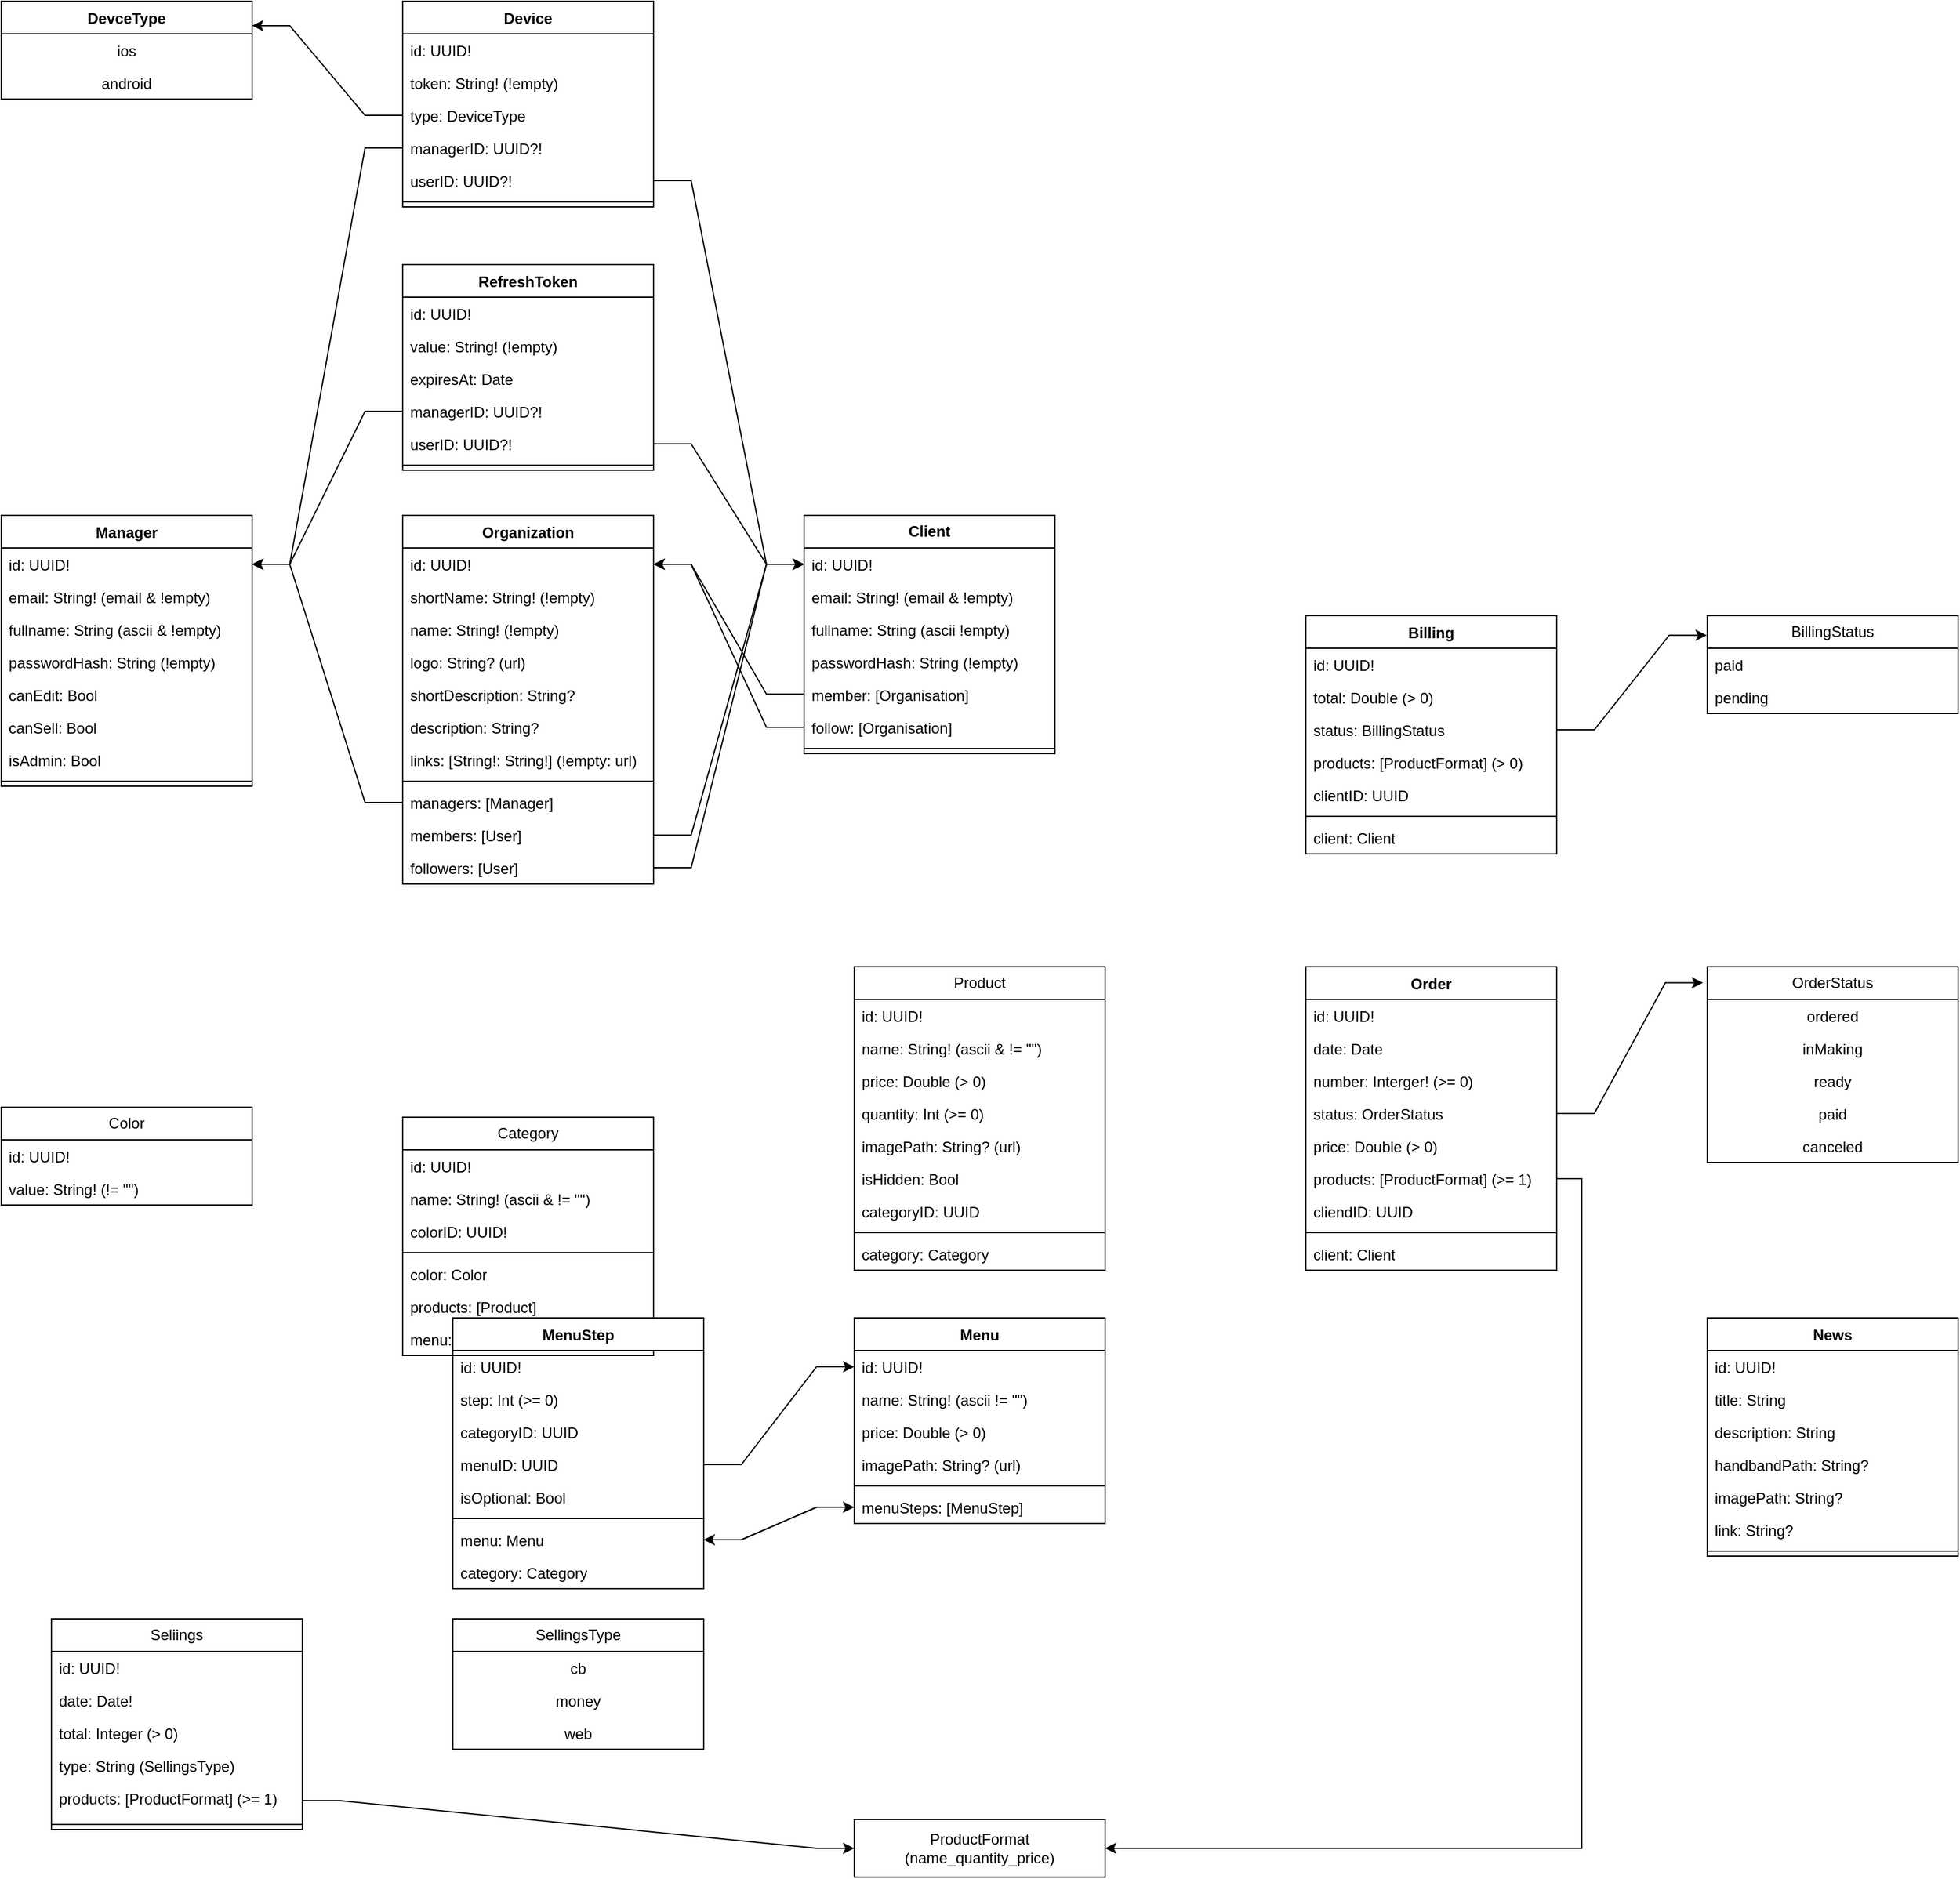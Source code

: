 <mxfile version="24.4.14" type="github">
  <diagram name="Page-1" id="c2jvkfj87v3BeWDT-e6X">
    <mxGraphModel dx="954" dy="1896" grid="1" gridSize="10" guides="1" tooltips="1" connect="1" arrows="1" fold="1" page="1" pageScale="1" pageWidth="827" pageHeight="1169" math="0" shadow="0">
      <root>
        <mxCell id="0" />
        <mxCell id="1" parent="0" />
        <mxCell id="NJMFw-u_C302tOv5NdWR-11" value="Category" style="swimlane;fontStyle=0;childLayout=stackLayout;horizontal=1;startSize=26;fillColor=none;horizontalStack=0;resizeParent=1;resizeParentMax=0;resizeLast=0;collapsible=1;marginBottom=0;whiteSpace=wrap;html=1;" parent="1" vertex="1">
          <mxGeometry x="320" y="480" width="200" height="190" as="geometry" />
        </mxCell>
        <mxCell id="NJMFw-u_C302tOv5NdWR-12" value="id: UUID!" style="text;strokeColor=none;fillColor=none;align=left;verticalAlign=top;spacingLeft=4;spacingRight=4;overflow=hidden;rotatable=0;points=[[0,0.5],[1,0.5]];portConstraint=eastwest;whiteSpace=wrap;html=1;" parent="NJMFw-u_C302tOv5NdWR-11" vertex="1">
          <mxGeometry y="26" width="200" height="26" as="geometry" />
        </mxCell>
        <mxCell id="NJMFw-u_C302tOv5NdWR-13" value="name: String! (ascii &amp;amp; != &quot;&quot;)" style="text;strokeColor=none;fillColor=none;align=left;verticalAlign=top;spacingLeft=4;spacingRight=4;overflow=hidden;rotatable=0;points=[[0,0.5],[1,0.5]];portConstraint=eastwest;whiteSpace=wrap;html=1;" parent="NJMFw-u_C302tOv5NdWR-11" vertex="1">
          <mxGeometry y="52" width="200" height="26" as="geometry" />
        </mxCell>
        <mxCell id="NJMFw-u_C302tOv5NdWR-14" value="colorID: UUID!" style="text;strokeColor=none;fillColor=none;align=left;verticalAlign=top;spacingLeft=4;spacingRight=4;overflow=hidden;rotatable=0;points=[[0,0.5],[1,0.5]];portConstraint=eastwest;whiteSpace=wrap;html=1;" parent="NJMFw-u_C302tOv5NdWR-11" vertex="1">
          <mxGeometry y="78" width="200" height="26" as="geometry" />
        </mxCell>
        <mxCell id="NJMFw-u_C302tOv5NdWR-68" value="" style="line;strokeWidth=1;fillColor=none;align=left;verticalAlign=middle;spacingTop=-1;spacingLeft=3;spacingRight=3;rotatable=0;labelPosition=right;points=[];portConstraint=eastwest;strokeColor=inherit;" parent="NJMFw-u_C302tOv5NdWR-11" vertex="1">
          <mxGeometry y="104" width="200" height="8" as="geometry" />
        </mxCell>
        <mxCell id="NJMFw-u_C302tOv5NdWR-69" value="color: Color" style="text;strokeColor=none;fillColor=none;align=left;verticalAlign=top;spacingLeft=4;spacingRight=4;overflow=hidden;rotatable=0;points=[[0,0.5],[1,0.5]];portConstraint=eastwest;whiteSpace=wrap;html=1;" parent="NJMFw-u_C302tOv5NdWR-11" vertex="1">
          <mxGeometry y="112" width="200" height="26" as="geometry" />
        </mxCell>
        <mxCell id="NJMFw-u_C302tOv5NdWR-72" value="products: [Product]" style="text;strokeColor=none;fillColor=none;align=left;verticalAlign=top;spacingLeft=4;spacingRight=4;overflow=hidden;rotatable=0;points=[[0,0.5],[1,0.5]];portConstraint=eastwest;whiteSpace=wrap;html=1;" parent="NJMFw-u_C302tOv5NdWR-11" vertex="1">
          <mxGeometry y="138" width="200" height="26" as="geometry" />
        </mxCell>
        <mxCell id="NJMFw-u_C302tOv5NdWR-102" value="menu: [Menu]" style="text;strokeColor=none;fillColor=none;align=left;verticalAlign=top;spacingLeft=4;spacingRight=4;overflow=hidden;rotatable=0;points=[[0,0.5],[1,0.5]];portConstraint=eastwest;whiteSpace=wrap;html=1;" parent="NJMFw-u_C302tOv5NdWR-11" vertex="1">
          <mxGeometry y="164" width="200" height="26" as="geometry" />
        </mxCell>
        <mxCell id="Oe5VFleVL7lgHwrtvGjz-9" style="edgeStyle=entityRelationEdgeStyle;rounded=0;orthogonalLoop=1;jettySize=auto;html=1;exitX=0;exitY=0.75;exitDx=0;exitDy=0;entryX=1;entryY=0.5;entryDx=0;entryDy=0;" parent="1" source="NJMFw-u_C302tOv5NdWR-19" target="Ka90RNqqkyqerw9W2KLA-3" edge="1">
          <mxGeometry relative="1" as="geometry" />
        </mxCell>
        <mxCell id="NJMFw-u_C302tOv5NdWR-19" value="Client" style="swimlane;fontStyle=1;childLayout=stackLayout;horizontal=1;startSize=26;fillColor=none;horizontalStack=0;resizeParent=1;resizeParentMax=0;resizeLast=0;collapsible=1;marginBottom=0;whiteSpace=wrap;html=1;" parent="1" vertex="1">
          <mxGeometry x="640" width="200" height="190" as="geometry" />
        </mxCell>
        <mxCell id="NJMFw-u_C302tOv5NdWR-20" value="id: UUID!" style="text;strokeColor=none;fillColor=none;align=left;verticalAlign=top;spacingLeft=4;spacingRight=4;overflow=hidden;rotatable=0;points=[[0,0.5],[1,0.5]];portConstraint=eastwest;whiteSpace=wrap;html=1;" parent="NJMFw-u_C302tOv5NdWR-19" vertex="1">
          <mxGeometry y="26" width="200" height="26" as="geometry" />
        </mxCell>
        <mxCell id="NJMFw-u_C302tOv5NdWR-22" value="email: String! (email &amp;amp; !empty)" style="text;strokeColor=none;fillColor=none;align=left;verticalAlign=top;spacingLeft=4;spacingRight=4;overflow=hidden;rotatable=0;points=[[0,0.5],[1,0.5]];portConstraint=eastwest;whiteSpace=wrap;html=1;" parent="NJMFw-u_C302tOv5NdWR-19" vertex="1">
          <mxGeometry y="52" width="200" height="26" as="geometry" />
        </mxCell>
        <mxCell id="NJMFw-u_C302tOv5NdWR-21" value="fullname: String (ascii !empty)" style="text;strokeColor=none;fillColor=none;align=left;verticalAlign=top;spacingLeft=4;spacingRight=4;overflow=hidden;rotatable=0;points=[[0,0.5],[1,0.5]];portConstraint=eastwest;whiteSpace=wrap;html=1;" parent="NJMFw-u_C302tOv5NdWR-19" vertex="1">
          <mxGeometry y="78" width="200" height="26" as="geometry" />
        </mxCell>
        <mxCell id="NJMFw-u_C302tOv5NdWR-23" value="passwordHash: String (!empty)" style="text;strokeColor=none;fillColor=none;align=left;verticalAlign=top;spacingLeft=4;spacingRight=4;overflow=hidden;rotatable=0;points=[[0,0.5],[1,0.5]];portConstraint=eastwest;whiteSpace=wrap;html=1;" parent="NJMFw-u_C302tOv5NdWR-19" vertex="1">
          <mxGeometry y="104" width="200" height="26" as="geometry" />
        </mxCell>
        <mxCell id="Oe5VFleVL7lgHwrtvGjz-3" value="member: [Organisation]" style="text;strokeColor=none;fillColor=none;align=left;verticalAlign=top;spacingLeft=4;spacingRight=4;overflow=hidden;rotatable=0;points=[[0,0.5],[1,0.5]];portConstraint=eastwest;whiteSpace=wrap;html=1;" parent="NJMFw-u_C302tOv5NdWR-19" vertex="1">
          <mxGeometry y="130" width="200" height="26" as="geometry" />
        </mxCell>
        <mxCell id="NJMFw-u_C302tOv5NdWR-24" value="follow: [Organisation]" style="text;strokeColor=none;fillColor=none;align=left;verticalAlign=top;spacingLeft=4;spacingRight=4;overflow=hidden;rotatable=0;points=[[0,0.5],[1,0.5]];portConstraint=eastwest;whiteSpace=wrap;html=1;" parent="NJMFw-u_C302tOv5NdWR-19" vertex="1">
          <mxGeometry y="156" width="200" height="26" as="geometry" />
        </mxCell>
        <mxCell id="NJMFw-u_C302tOv5NdWR-158" value="" style="line;strokeWidth=1;fillColor=none;align=left;verticalAlign=middle;spacingTop=-1;spacingLeft=3;spacingRight=3;rotatable=0;labelPosition=right;points=[];portConstraint=eastwest;strokeColor=inherit;" parent="NJMFw-u_C302tOv5NdWR-19" vertex="1">
          <mxGeometry y="182" width="200" height="8" as="geometry" />
        </mxCell>
        <mxCell id="NJMFw-u_C302tOv5NdWR-26" value="Color" style="swimlane;fontStyle=0;childLayout=stackLayout;horizontal=1;startSize=26;fillColor=none;horizontalStack=0;resizeParent=1;resizeParentMax=0;resizeLast=0;collapsible=1;marginBottom=0;whiteSpace=wrap;html=1;" parent="1" vertex="1">
          <mxGeometry y="472" width="200" height="78" as="geometry" />
        </mxCell>
        <mxCell id="NJMFw-u_C302tOv5NdWR-27" value="id: UUID!" style="text;strokeColor=none;fillColor=none;align=left;verticalAlign=top;spacingLeft=4;spacingRight=4;overflow=hidden;rotatable=0;points=[[0,0.5],[1,0.5]];portConstraint=eastwest;whiteSpace=wrap;html=1;" parent="NJMFw-u_C302tOv5NdWR-26" vertex="1">
          <mxGeometry y="26" width="200" height="26" as="geometry" />
        </mxCell>
        <mxCell id="NJMFw-u_C302tOv5NdWR-28" value="value: String! (!= &quot;&quot;)" style="text;strokeColor=none;fillColor=none;align=left;verticalAlign=top;spacingLeft=4;spacingRight=4;overflow=hidden;rotatable=0;points=[[0,0.5],[1,0.5]];portConstraint=eastwest;whiteSpace=wrap;html=1;" parent="NJMFw-u_C302tOv5NdWR-26" vertex="1">
          <mxGeometry y="52" width="200" height="26" as="geometry" />
        </mxCell>
        <mxCell id="NJMFw-u_C302tOv5NdWR-40" value="Product" style="swimlane;fontStyle=0;childLayout=stackLayout;horizontal=1;startSize=26;fillColor=none;horizontalStack=0;resizeParent=1;resizeParentMax=0;resizeLast=0;collapsible=1;marginBottom=0;whiteSpace=wrap;html=1;" parent="1" vertex="1">
          <mxGeometry x="680" y="360" width="200" height="242" as="geometry" />
        </mxCell>
        <mxCell id="NJMFw-u_C302tOv5NdWR-41" value="id: UUID!" style="text;strokeColor=none;fillColor=none;align=left;verticalAlign=top;spacingLeft=4;spacingRight=4;overflow=hidden;rotatable=0;points=[[0,0.5],[1,0.5]];portConstraint=eastwest;whiteSpace=wrap;html=1;" parent="NJMFw-u_C302tOv5NdWR-40" vertex="1">
          <mxGeometry y="26" width="200" height="26" as="geometry" />
        </mxCell>
        <mxCell id="NJMFw-u_C302tOv5NdWR-42" value="name: String! (ascii &amp;amp; != &quot;&quot;)" style="text;strokeColor=none;fillColor=none;align=left;verticalAlign=top;spacingLeft=4;spacingRight=4;overflow=hidden;rotatable=0;points=[[0,0.5],[1,0.5]];portConstraint=eastwest;whiteSpace=wrap;html=1;" parent="NJMFw-u_C302tOv5NdWR-40" vertex="1">
          <mxGeometry y="52" width="200" height="26" as="geometry" />
        </mxCell>
        <mxCell id="NJMFw-u_C302tOv5NdWR-43" value="price: Double (&amp;gt; 0)" style="text;strokeColor=none;fillColor=none;align=left;verticalAlign=top;spacingLeft=4;spacingRight=4;overflow=hidden;rotatable=0;points=[[0,0.5],[1,0.5]];portConstraint=eastwest;whiteSpace=wrap;html=1;" parent="NJMFw-u_C302tOv5NdWR-40" vertex="1">
          <mxGeometry y="78" width="200" height="26" as="geometry" />
        </mxCell>
        <mxCell id="NJMFw-u_C302tOv5NdWR-44" value="quantity: Int (&amp;gt;= 0)" style="text;strokeColor=none;fillColor=none;align=left;verticalAlign=top;spacingLeft=4;spacingRight=4;overflow=hidden;rotatable=0;points=[[0,0.5],[1,0.5]];portConstraint=eastwest;whiteSpace=wrap;html=1;" parent="NJMFw-u_C302tOv5NdWR-40" vertex="1">
          <mxGeometry y="104" width="200" height="26" as="geometry" />
        </mxCell>
        <mxCell id="NJMFw-u_C302tOv5NdWR-45" value="imagePath: String? (url)" style="text;strokeColor=none;fillColor=none;align=left;verticalAlign=top;spacingLeft=4;spacingRight=4;overflow=hidden;rotatable=0;points=[[0,0.5],[1,0.5]];portConstraint=eastwest;whiteSpace=wrap;html=1;" parent="NJMFw-u_C302tOv5NdWR-40" vertex="1">
          <mxGeometry y="130" width="200" height="26" as="geometry" />
        </mxCell>
        <mxCell id="NJMFw-u_C302tOv5NdWR-46" value="isHidden: Bool" style="text;strokeColor=none;fillColor=none;align=left;verticalAlign=top;spacingLeft=4;spacingRight=4;overflow=hidden;rotatable=0;points=[[0,0.5],[1,0.5]];portConstraint=eastwest;whiteSpace=wrap;html=1;" parent="NJMFw-u_C302tOv5NdWR-40" vertex="1">
          <mxGeometry y="156" width="200" height="26" as="geometry" />
        </mxCell>
        <mxCell id="NJMFw-u_C302tOv5NdWR-47" value="categoryID: UUID" style="text;strokeColor=none;fillColor=none;align=left;verticalAlign=top;spacingLeft=4;spacingRight=4;overflow=hidden;rotatable=0;points=[[0,0.5],[1,0.5]];portConstraint=eastwest;whiteSpace=wrap;html=1;" parent="NJMFw-u_C302tOv5NdWR-40" vertex="1">
          <mxGeometry y="182" width="200" height="26" as="geometry" />
        </mxCell>
        <mxCell id="NJMFw-u_C302tOv5NdWR-74" value="" style="line;strokeWidth=1;fillColor=none;align=left;verticalAlign=middle;spacingTop=-1;spacingLeft=3;spacingRight=3;rotatable=0;labelPosition=right;points=[];portConstraint=eastwest;strokeColor=inherit;" parent="NJMFw-u_C302tOv5NdWR-40" vertex="1">
          <mxGeometry y="208" width="200" height="8" as="geometry" />
        </mxCell>
        <mxCell id="NJMFw-u_C302tOv5NdWR-75" value="category: Category" style="text;strokeColor=none;fillColor=none;align=left;verticalAlign=top;spacingLeft=4;spacingRight=4;overflow=hidden;rotatable=0;points=[[0,0.5],[1,0.5]];portConstraint=eastwest;whiteSpace=wrap;html=1;" parent="NJMFw-u_C302tOv5NdWR-40" vertex="1">
          <mxGeometry y="216" width="200" height="26" as="geometry" />
        </mxCell>
        <mxCell id="NJMFw-u_C302tOv5NdWR-56" value="Manager" style="swimlane;fontStyle=1;align=center;verticalAlign=top;childLayout=stackLayout;horizontal=1;startSize=26;horizontalStack=0;resizeParent=1;resizeParentMax=0;resizeLast=0;collapsible=1;marginBottom=0;whiteSpace=wrap;html=1;" parent="1" vertex="1">
          <mxGeometry width="200" height="216" as="geometry" />
        </mxCell>
        <mxCell id="NJMFw-u_C302tOv5NdWR-34" value="id: UUID!" style="text;strokeColor=none;fillColor=none;align=left;verticalAlign=top;spacingLeft=4;spacingRight=4;overflow=hidden;rotatable=0;points=[[0,0.5],[1,0.5]];portConstraint=eastwest;whiteSpace=wrap;html=1;" parent="NJMFw-u_C302tOv5NdWR-56" vertex="1">
          <mxGeometry y="26" width="200" height="26" as="geometry" />
        </mxCell>
        <mxCell id="NJMFw-u_C302tOv5NdWR-36" value="email: String! (email &amp;amp; !empty)" style="text;strokeColor=none;fillColor=none;align=left;verticalAlign=top;spacingLeft=4;spacingRight=4;overflow=hidden;rotatable=0;points=[[0,0.5],[1,0.5]];portConstraint=eastwest;whiteSpace=wrap;html=1;" parent="NJMFw-u_C302tOv5NdWR-56" vertex="1">
          <mxGeometry y="52" width="200" height="26" as="geometry" />
        </mxCell>
        <mxCell id="NJMFw-u_C302tOv5NdWR-35" value="fullname: String (ascii &amp;amp; !empty)" style="text;strokeColor=none;fillColor=none;align=left;verticalAlign=top;spacingLeft=4;spacingRight=4;overflow=hidden;rotatable=0;points=[[0,0.5],[1,0.5]];portConstraint=eastwest;whiteSpace=wrap;html=1;" parent="NJMFw-u_C302tOv5NdWR-56" vertex="1">
          <mxGeometry y="78" width="200" height="26" as="geometry" />
        </mxCell>
        <mxCell id="NJMFw-u_C302tOv5NdWR-37" value="passwordHash: String (!empty)" style="text;strokeColor=none;fillColor=none;align=left;verticalAlign=top;spacingLeft=4;spacingRight=4;overflow=hidden;rotatable=0;points=[[0,0.5],[1,0.5]];portConstraint=eastwest;whiteSpace=wrap;html=1;" parent="NJMFw-u_C302tOv5NdWR-56" vertex="1">
          <mxGeometry y="104" width="200" height="26" as="geometry" />
        </mxCell>
        <mxCell id="Ka90RNqqkyqerw9W2KLA-1" value="canEdit: Bool" style="text;strokeColor=none;fillColor=none;align=left;verticalAlign=top;spacingLeft=4;spacingRight=4;overflow=hidden;rotatable=0;points=[[0,0.5],[1,0.5]];portConstraint=eastwest;whiteSpace=wrap;html=1;" parent="NJMFw-u_C302tOv5NdWR-56" vertex="1">
          <mxGeometry y="130" width="200" height="26" as="geometry" />
        </mxCell>
        <mxCell id="NJMFw-u_C302tOv5NdWR-38" value="canSell: Bool" style="text;strokeColor=none;fillColor=none;align=left;verticalAlign=top;spacingLeft=4;spacingRight=4;overflow=hidden;rotatable=0;points=[[0,0.5],[1,0.5]];portConstraint=eastwest;whiteSpace=wrap;html=1;" parent="NJMFw-u_C302tOv5NdWR-56" vertex="1">
          <mxGeometry y="156" width="200" height="26" as="geometry" />
        </mxCell>
        <mxCell id="NJMFw-u_C302tOv5NdWR-39" value="isAdmin: Bool" style="text;strokeColor=none;fillColor=none;align=left;verticalAlign=top;spacingLeft=4;spacingRight=4;overflow=hidden;rotatable=0;points=[[0,0.5],[1,0.5]];portConstraint=eastwest;whiteSpace=wrap;html=1;" parent="NJMFw-u_C302tOv5NdWR-56" vertex="1">
          <mxGeometry y="182" width="200" height="26" as="geometry" />
        </mxCell>
        <mxCell id="NJMFw-u_C302tOv5NdWR-58" value="" style="line;strokeWidth=1;fillColor=none;align=left;verticalAlign=middle;spacingTop=-1;spacingLeft=3;spacingRight=3;rotatable=0;labelPosition=right;points=[];portConstraint=eastwest;strokeColor=inherit;" parent="NJMFw-u_C302tOv5NdWR-56" vertex="1">
          <mxGeometry y="208" width="200" height="8" as="geometry" />
        </mxCell>
        <mxCell id="NJMFw-u_C302tOv5NdWR-60" value="RefreshToken" style="swimlane;fontStyle=1;align=center;verticalAlign=top;childLayout=stackLayout;horizontal=1;startSize=26;horizontalStack=0;resizeParent=1;resizeParentMax=0;resizeLast=0;collapsible=1;marginBottom=0;whiteSpace=wrap;html=1;" parent="1" vertex="1">
          <mxGeometry x="320" y="-200" width="200" height="164" as="geometry" />
        </mxCell>
        <mxCell id="NJMFw-u_C302tOv5NdWR-2" value="id: UUID!" style="text;strokeColor=none;fillColor=none;align=left;verticalAlign=top;spacingLeft=4;spacingRight=4;overflow=hidden;rotatable=0;points=[[0,0.5],[1,0.5]];portConstraint=eastwest;whiteSpace=wrap;html=1;" parent="NJMFw-u_C302tOv5NdWR-60" vertex="1">
          <mxGeometry y="26" width="200" height="26" as="geometry" />
        </mxCell>
        <mxCell id="NJMFw-u_C302tOv5NdWR-3" value="value: String! (!empty)" style="text;strokeColor=none;fillColor=none;align=left;verticalAlign=top;spacingLeft=4;spacingRight=4;overflow=hidden;rotatable=0;points=[[0,0.5],[1,0.5]];portConstraint=eastwest;whiteSpace=wrap;html=1;" parent="NJMFw-u_C302tOv5NdWR-60" vertex="1">
          <mxGeometry y="52" width="200" height="26" as="geometry" />
        </mxCell>
        <mxCell id="NJMFw-u_C302tOv5NdWR-5" value="expiresAt: Date" style="text;strokeColor=none;fillColor=none;align=left;verticalAlign=top;spacingLeft=4;spacingRight=4;overflow=hidden;rotatable=0;points=[[0,0.5],[1,0.5]];portConstraint=eastwest;whiteSpace=wrap;html=1;" parent="NJMFw-u_C302tOv5NdWR-60" vertex="1">
          <mxGeometry y="78" width="200" height="26" as="geometry" />
        </mxCell>
        <mxCell id="NJMFw-u_C302tOv5NdWR-6" value="managerID: UUID?!" style="text;strokeColor=none;fillColor=none;align=left;verticalAlign=top;spacingLeft=4;spacingRight=4;overflow=hidden;rotatable=0;points=[[0,0.5],[1,0.5]];portConstraint=eastwest;whiteSpace=wrap;html=1;" parent="NJMFw-u_C302tOv5NdWR-60" vertex="1">
          <mxGeometry y="104" width="200" height="26" as="geometry" />
        </mxCell>
        <mxCell id="Oe5VFleVL7lgHwrtvGjz-55" value="userID: UUID?!" style="text;strokeColor=none;fillColor=none;align=left;verticalAlign=top;spacingLeft=4;spacingRight=4;overflow=hidden;rotatable=0;points=[[0,0.5],[1,0.5]];portConstraint=eastwest;whiteSpace=wrap;html=1;" parent="NJMFw-u_C302tOv5NdWR-60" vertex="1">
          <mxGeometry y="130" width="200" height="26" as="geometry" />
        </mxCell>
        <mxCell id="NJMFw-u_C302tOv5NdWR-62" value="" style="line;strokeWidth=1;fillColor=none;align=left;verticalAlign=middle;spacingTop=-1;spacingLeft=3;spacingRight=3;rotatable=0;labelPosition=right;points=[];portConstraint=eastwest;strokeColor=inherit;" parent="NJMFw-u_C302tOv5NdWR-60" vertex="1">
          <mxGeometry y="156" width="200" height="8" as="geometry" />
        </mxCell>
        <mxCell id="NJMFw-u_C302tOv5NdWR-78" value="Menu" style="swimlane;fontStyle=1;align=center;verticalAlign=top;childLayout=stackLayout;horizontal=1;startSize=26;horizontalStack=0;resizeParent=1;resizeParentMax=0;resizeLast=0;collapsible=1;marginBottom=0;whiteSpace=wrap;html=1;" parent="1" vertex="1">
          <mxGeometry x="680" y="640" width="200" height="164" as="geometry" />
        </mxCell>
        <mxCell id="NJMFw-u_C302tOv5NdWR-79" value="id: UUID!" style="text;strokeColor=none;fillColor=none;align=left;verticalAlign=top;spacingLeft=4;spacingRight=4;overflow=hidden;rotatable=0;points=[[0,0.5],[1,0.5]];portConstraint=eastwest;whiteSpace=wrap;html=1;" parent="NJMFw-u_C302tOv5NdWR-78" vertex="1">
          <mxGeometry y="26" width="200" height="26" as="geometry" />
        </mxCell>
        <mxCell id="NJMFw-u_C302tOv5NdWR-82" value="name: String! (ascii != &quot;&quot;)" style="text;strokeColor=none;fillColor=none;align=left;verticalAlign=top;spacingLeft=4;spacingRight=4;overflow=hidden;rotatable=0;points=[[0,0.5],[1,0.5]];portConstraint=eastwest;whiteSpace=wrap;html=1;" parent="NJMFw-u_C302tOv5NdWR-78" vertex="1">
          <mxGeometry y="52" width="200" height="26" as="geometry" />
        </mxCell>
        <mxCell id="NJMFw-u_C302tOv5NdWR-83" value="price: Double (&amp;gt; 0)" style="text;strokeColor=none;fillColor=none;align=left;verticalAlign=top;spacingLeft=4;spacingRight=4;overflow=hidden;rotatable=0;points=[[0,0.5],[1,0.5]];portConstraint=eastwest;whiteSpace=wrap;html=1;" parent="NJMFw-u_C302tOv5NdWR-78" vertex="1">
          <mxGeometry y="78" width="200" height="26" as="geometry" />
        </mxCell>
        <mxCell id="NJMFw-u_C302tOv5NdWR-84" value="imagePath: String? (url)" style="text;strokeColor=none;fillColor=none;align=left;verticalAlign=top;spacingLeft=4;spacingRight=4;overflow=hidden;rotatable=0;points=[[0,0.5],[1,0.5]];portConstraint=eastwest;whiteSpace=wrap;html=1;" parent="NJMFw-u_C302tOv5NdWR-78" vertex="1">
          <mxGeometry y="104" width="200" height="26" as="geometry" />
        </mxCell>
        <mxCell id="NJMFw-u_C302tOv5NdWR-80" value="" style="line;strokeWidth=1;fillColor=none;align=left;verticalAlign=middle;spacingTop=-1;spacingLeft=3;spacingRight=3;rotatable=0;labelPosition=right;points=[];portConstraint=eastwest;strokeColor=inherit;" parent="NJMFw-u_C302tOv5NdWR-78" vertex="1">
          <mxGeometry y="130" width="200" height="8" as="geometry" />
        </mxCell>
        <mxCell id="NJMFw-u_C302tOv5NdWR-81" value="menuSteps: [MenuStep]" style="text;strokeColor=none;fillColor=none;align=left;verticalAlign=top;spacingLeft=4;spacingRight=4;overflow=hidden;rotatable=0;points=[[0,0.5],[1,0.5]];portConstraint=eastwest;whiteSpace=wrap;html=1;" parent="NJMFw-u_C302tOv5NdWR-78" vertex="1">
          <mxGeometry y="138" width="200" height="26" as="geometry" />
        </mxCell>
        <mxCell id="NJMFw-u_C302tOv5NdWR-85" value="MenuStep" style="swimlane;fontStyle=1;align=center;verticalAlign=top;childLayout=stackLayout;horizontal=1;startSize=26;horizontalStack=0;resizeParent=1;resizeParentMax=0;resizeLast=0;collapsible=1;marginBottom=0;whiteSpace=wrap;html=1;" parent="1" vertex="1">
          <mxGeometry x="360" y="640" width="200" height="216" as="geometry" />
        </mxCell>
        <mxCell id="NJMFw-u_C302tOv5NdWR-86" value="id: UUID!" style="text;strokeColor=none;fillColor=none;align=left;verticalAlign=top;spacingLeft=4;spacingRight=4;overflow=hidden;rotatable=0;points=[[0,0.5],[1,0.5]];portConstraint=eastwest;whiteSpace=wrap;html=1;" parent="NJMFw-u_C302tOv5NdWR-85" vertex="1">
          <mxGeometry y="26" width="200" height="26" as="geometry" />
        </mxCell>
        <mxCell id="vYD6LgI2CbaWEMq7U8Q6-1" value="step: Int (&amp;gt;= 0)" style="text;strokeColor=none;fillColor=none;align=left;verticalAlign=top;spacingLeft=4;spacingRight=4;overflow=hidden;rotatable=0;points=[[0,0.5],[1,0.5]];portConstraint=eastwest;whiteSpace=wrap;html=1;" parent="NJMFw-u_C302tOv5NdWR-85" vertex="1">
          <mxGeometry y="52" width="200" height="26" as="geometry" />
        </mxCell>
        <mxCell id="NJMFw-u_C302tOv5NdWR-89" value="categoryID: UUID" style="text;strokeColor=none;fillColor=none;align=left;verticalAlign=top;spacingLeft=4;spacingRight=4;overflow=hidden;rotatable=0;points=[[0,0.5],[1,0.5]];portConstraint=eastwest;whiteSpace=wrap;html=1;" parent="NJMFw-u_C302tOv5NdWR-85" vertex="1">
          <mxGeometry y="78" width="200" height="26" as="geometry" />
        </mxCell>
        <mxCell id="NJMFw-u_C302tOv5NdWR-90" value="menuID: UUID" style="text;strokeColor=none;fillColor=none;align=left;verticalAlign=top;spacingLeft=4;spacingRight=4;overflow=hidden;rotatable=0;points=[[0,0.5],[1,0.5]];portConstraint=eastwest;whiteSpace=wrap;html=1;" parent="NJMFw-u_C302tOv5NdWR-85" vertex="1">
          <mxGeometry y="104" width="200" height="26" as="geometry" />
        </mxCell>
        <mxCell id="NJMFw-u_C302tOv5NdWR-103" value="isOptional: Bool" style="text;strokeColor=none;fillColor=none;align=left;verticalAlign=top;spacingLeft=4;spacingRight=4;overflow=hidden;rotatable=0;points=[[0,0.5],[1,0.5]];portConstraint=eastwest;whiteSpace=wrap;html=1;" parent="NJMFw-u_C302tOv5NdWR-85" vertex="1">
          <mxGeometry y="130" width="200" height="26" as="geometry" />
        </mxCell>
        <mxCell id="NJMFw-u_C302tOv5NdWR-87" value="" style="line;strokeWidth=1;fillColor=none;align=left;verticalAlign=middle;spacingTop=-1;spacingLeft=3;spacingRight=3;rotatable=0;labelPosition=right;points=[];portConstraint=eastwest;strokeColor=inherit;" parent="NJMFw-u_C302tOv5NdWR-85" vertex="1">
          <mxGeometry y="156" width="200" height="8" as="geometry" />
        </mxCell>
        <mxCell id="NJMFw-u_C302tOv5NdWR-88" value="menu: Menu" style="text;strokeColor=none;fillColor=none;align=left;verticalAlign=top;spacingLeft=4;spacingRight=4;overflow=hidden;rotatable=0;points=[[0,0.5],[1,0.5]];portConstraint=eastwest;whiteSpace=wrap;html=1;" parent="NJMFw-u_C302tOv5NdWR-85" vertex="1">
          <mxGeometry y="164" width="200" height="26" as="geometry" />
        </mxCell>
        <mxCell id="NJMFw-u_C302tOv5NdWR-96" value="category: Category" style="text;strokeColor=none;fillColor=none;align=left;verticalAlign=top;spacingLeft=4;spacingRight=4;overflow=hidden;rotatable=0;points=[[0,0.5],[1,0.5]];portConstraint=eastwest;whiteSpace=wrap;html=1;" parent="NJMFw-u_C302tOv5NdWR-85" vertex="1">
          <mxGeometry y="190" width="200" height="26" as="geometry" />
        </mxCell>
        <mxCell id="NJMFw-u_C302tOv5NdWR-109" style="edgeStyle=entityRelationEdgeStyle;rounded=0;orthogonalLoop=1;jettySize=auto;html=1;exitX=1;exitY=0.5;exitDx=0;exitDy=0;entryX=0;entryY=0.5;entryDx=0;entryDy=0;" parent="1" source="NJMFw-u_C302tOv5NdWR-88" target="NJMFw-u_C302tOv5NdWR-81" edge="1">
          <mxGeometry relative="1" as="geometry" />
        </mxCell>
        <mxCell id="NJMFw-u_C302tOv5NdWR-110" style="edgeStyle=entityRelationEdgeStyle;rounded=0;orthogonalLoop=1;jettySize=auto;html=1;exitX=0;exitY=0.5;exitDx=0;exitDy=0;entryX=1;entryY=0.5;entryDx=0;entryDy=0;" parent="1" source="NJMFw-u_C302tOv5NdWR-81" target="NJMFw-u_C302tOv5NdWR-88" edge="1">
          <mxGeometry relative="1" as="geometry" />
        </mxCell>
        <mxCell id="NJMFw-u_C302tOv5NdWR-111" style="edgeStyle=entityRelationEdgeStyle;rounded=0;orthogonalLoop=1;jettySize=auto;html=1;exitX=1;exitY=0.5;exitDx=0;exitDy=0;entryX=0;entryY=0.5;entryDx=0;entryDy=0;" parent="1" source="NJMFw-u_C302tOv5NdWR-90" target="NJMFw-u_C302tOv5NdWR-79" edge="1">
          <mxGeometry relative="1" as="geometry" />
        </mxCell>
        <mxCell id="NJMFw-u_C302tOv5NdWR-112" value="News" style="swimlane;fontStyle=1;align=center;verticalAlign=top;childLayout=stackLayout;horizontal=1;startSize=26;horizontalStack=0;resizeParent=1;resizeParentMax=0;resizeLast=0;collapsible=1;marginBottom=0;whiteSpace=wrap;html=1;" parent="1" vertex="1">
          <mxGeometry x="1360" y="640" width="200" height="190" as="geometry" />
        </mxCell>
        <mxCell id="NJMFw-u_C302tOv5NdWR-113" value="id: UUID!" style="text;strokeColor=none;fillColor=none;align=left;verticalAlign=top;spacingLeft=4;spacingRight=4;overflow=hidden;rotatable=0;points=[[0,0.5],[1,0.5]];portConstraint=eastwest;whiteSpace=wrap;html=1;" parent="NJMFw-u_C302tOv5NdWR-112" vertex="1">
          <mxGeometry y="26" width="200" height="26" as="geometry" />
        </mxCell>
        <mxCell id="NJMFw-u_C302tOv5NdWR-116" value="title: String" style="text;strokeColor=none;fillColor=none;align=left;verticalAlign=top;spacingLeft=4;spacingRight=4;overflow=hidden;rotatable=0;points=[[0,0.5],[1,0.5]];portConstraint=eastwest;whiteSpace=wrap;html=1;" parent="NJMFw-u_C302tOv5NdWR-112" vertex="1">
          <mxGeometry y="52" width="200" height="26" as="geometry" />
        </mxCell>
        <mxCell id="NJMFw-u_C302tOv5NdWR-117" value="description: String" style="text;strokeColor=none;fillColor=none;align=left;verticalAlign=top;spacingLeft=4;spacingRight=4;overflow=hidden;rotatable=0;points=[[0,0.5],[1,0.5]];portConstraint=eastwest;whiteSpace=wrap;html=1;" parent="NJMFw-u_C302tOv5NdWR-112" vertex="1">
          <mxGeometry y="78" width="200" height="26" as="geometry" />
        </mxCell>
        <mxCell id="NJMFw-u_C302tOv5NdWR-118" value="handbandPath: String?" style="text;strokeColor=none;fillColor=none;align=left;verticalAlign=top;spacingLeft=4;spacingRight=4;overflow=hidden;rotatable=0;points=[[0,0.5],[1,0.5]];portConstraint=eastwest;whiteSpace=wrap;html=1;" parent="NJMFw-u_C302tOv5NdWR-112" vertex="1">
          <mxGeometry y="104" width="200" height="26" as="geometry" />
        </mxCell>
        <mxCell id="NJMFw-u_C302tOv5NdWR-119" value="imagePath: String?" style="text;strokeColor=none;fillColor=none;align=left;verticalAlign=top;spacingLeft=4;spacingRight=4;overflow=hidden;rotatable=0;points=[[0,0.5],[1,0.5]];portConstraint=eastwest;whiteSpace=wrap;html=1;" parent="NJMFw-u_C302tOv5NdWR-112" vertex="1">
          <mxGeometry y="130" width="200" height="26" as="geometry" />
        </mxCell>
        <mxCell id="NJMFw-u_C302tOv5NdWR-120" value="link: String?" style="text;strokeColor=none;fillColor=none;align=left;verticalAlign=top;spacingLeft=4;spacingRight=4;overflow=hidden;rotatable=0;points=[[0,0.5],[1,0.5]];portConstraint=eastwest;whiteSpace=wrap;html=1;" parent="NJMFw-u_C302tOv5NdWR-112" vertex="1">
          <mxGeometry y="156" width="200" height="26" as="geometry" />
        </mxCell>
        <mxCell id="NJMFw-u_C302tOv5NdWR-114" value="" style="line;strokeWidth=1;fillColor=none;align=left;verticalAlign=middle;spacingTop=-1;spacingLeft=3;spacingRight=3;rotatable=0;labelPosition=right;points=[];portConstraint=eastwest;strokeColor=inherit;" parent="NJMFw-u_C302tOv5NdWR-112" vertex="1">
          <mxGeometry y="182" width="200" height="8" as="geometry" />
        </mxCell>
        <mxCell id="NJMFw-u_C302tOv5NdWR-121" value="Seliings" style="swimlane;fontStyle=0;childLayout=stackLayout;horizontal=1;startSize=26;fillColor=none;horizontalStack=0;resizeParent=1;resizeParentMax=0;resizeLast=0;collapsible=1;marginBottom=0;whiteSpace=wrap;html=1;" parent="1" vertex="1">
          <mxGeometry x="40" y="880" width="200" height="168" as="geometry" />
        </mxCell>
        <mxCell id="NJMFw-u_C302tOv5NdWR-122" value="id: UUID!" style="text;strokeColor=none;fillColor=none;align=left;verticalAlign=top;spacingLeft=4;spacingRight=4;overflow=hidden;rotatable=0;points=[[0,0.5],[1,0.5]];portConstraint=eastwest;whiteSpace=wrap;html=1;" parent="NJMFw-u_C302tOv5NdWR-121" vertex="1">
          <mxGeometry y="26" width="200" height="26" as="geometry" />
        </mxCell>
        <mxCell id="NJMFw-u_C302tOv5NdWR-123" value="date: Date!" style="text;strokeColor=none;fillColor=none;align=left;verticalAlign=top;spacingLeft=4;spacingRight=4;overflow=hidden;rotatable=0;points=[[0,0.5],[1,0.5]];portConstraint=eastwest;whiteSpace=wrap;html=1;" parent="NJMFw-u_C302tOv5NdWR-121" vertex="1">
          <mxGeometry y="52" width="200" height="26" as="geometry" />
        </mxCell>
        <mxCell id="NJMFw-u_C302tOv5NdWR-124" value="total: Integer (&amp;gt; 0)" style="text;strokeColor=none;fillColor=none;align=left;verticalAlign=top;spacingLeft=4;spacingRight=4;overflow=hidden;rotatable=0;points=[[0,0.5],[1,0.5]];portConstraint=eastwest;whiteSpace=wrap;html=1;" parent="NJMFw-u_C302tOv5NdWR-121" vertex="1">
          <mxGeometry y="78" width="200" height="26" as="geometry" />
        </mxCell>
        <mxCell id="NJMFw-u_C302tOv5NdWR-140" value="type: String (SellingsType)" style="text;strokeColor=none;fillColor=none;align=left;verticalAlign=top;spacingLeft=4;spacingRight=4;overflow=hidden;rotatable=0;points=[[0,0.5],[1,0.5]];portConstraint=eastwest;whiteSpace=wrap;html=1;" parent="NJMFw-u_C302tOv5NdWR-121" vertex="1">
          <mxGeometry y="104" width="200" height="26" as="geometry" />
        </mxCell>
        <mxCell id="NJMFw-u_C302tOv5NdWR-142" value="products: [ProductFormat] (&amp;gt;= 1) " style="text;strokeColor=none;fillColor=none;align=left;verticalAlign=top;spacingLeft=4;spacingRight=4;overflow=hidden;rotatable=0;points=[[0,0.5],[1,0.5]];portConstraint=eastwest;whiteSpace=wrap;html=1;" parent="NJMFw-u_C302tOv5NdWR-121" vertex="1">
          <mxGeometry y="130" width="200" height="30" as="geometry" />
        </mxCell>
        <mxCell id="NJMFw-u_C302tOv5NdWR-125" value="" style="line;strokeWidth=1;fillColor=none;align=left;verticalAlign=middle;spacingTop=-1;spacingLeft=3;spacingRight=3;rotatable=0;labelPosition=right;points=[];portConstraint=eastwest;strokeColor=inherit;" parent="NJMFw-u_C302tOv5NdWR-121" vertex="1">
          <mxGeometry y="160" width="200" height="8" as="geometry" />
        </mxCell>
        <mxCell id="NJMFw-u_C302tOv5NdWR-126" value="SellingsType" style="swimlane;fontStyle=0;childLayout=stackLayout;horizontal=1;startSize=26;fillColor=none;horizontalStack=0;resizeParent=1;resizeParentMax=0;resizeLast=0;collapsible=1;marginBottom=0;whiteSpace=wrap;html=1;" parent="1" vertex="1">
          <mxGeometry x="360" y="880" width="200" height="104" as="geometry" />
        </mxCell>
        <mxCell id="NJMFw-u_C302tOv5NdWR-127" value="cb" style="text;strokeColor=none;fillColor=none;align=center;verticalAlign=top;spacingLeft=4;spacingRight=4;overflow=hidden;rotatable=0;points=[[0,0.5],[1,0.5]];portConstraint=eastwest;whiteSpace=wrap;html=1;" parent="NJMFw-u_C302tOv5NdWR-126" vertex="1">
          <mxGeometry y="26" width="200" height="26" as="geometry" />
        </mxCell>
        <mxCell id="NJMFw-u_C302tOv5NdWR-128" value="money" style="text;strokeColor=none;fillColor=none;align=center;verticalAlign=top;spacingLeft=4;spacingRight=4;overflow=hidden;rotatable=0;points=[[0,0.5],[1,0.5]];portConstraint=eastwest;whiteSpace=wrap;html=1;" parent="NJMFw-u_C302tOv5NdWR-126" vertex="1">
          <mxGeometry y="52" width="200" height="26" as="geometry" />
        </mxCell>
        <mxCell id="NJMFw-u_C302tOv5NdWR-129" value="web" style="text;strokeColor=none;fillColor=none;align=center;verticalAlign=top;spacingLeft=4;spacingRight=4;overflow=hidden;rotatable=0;points=[[0,0.5],[1,0.5]];portConstraint=eastwest;whiteSpace=wrap;html=1;" parent="NJMFw-u_C302tOv5NdWR-126" vertex="1">
          <mxGeometry y="78" width="200" height="26" as="geometry" />
        </mxCell>
        <mxCell id="NJMFw-u_C302tOv5NdWR-143" value="ProductFormat (name_quantity_price)" style="html=1;whiteSpace=wrap;" parent="1" vertex="1">
          <mxGeometry x="680" y="1040" width="200" height="46" as="geometry" />
        </mxCell>
        <mxCell id="NJMFw-u_C302tOv5NdWR-144" value="Order" style="swimlane;fontStyle=1;align=center;verticalAlign=top;childLayout=stackLayout;horizontal=1;startSize=26;horizontalStack=0;resizeParent=1;resizeParentMax=0;resizeLast=0;collapsible=1;marginBottom=0;whiteSpace=wrap;html=1;" parent="1" vertex="1">
          <mxGeometry x="1040" y="360" width="200" height="242" as="geometry" />
        </mxCell>
        <mxCell id="NJMFw-u_C302tOv5NdWR-145" value="id: UUID!" style="text;strokeColor=none;fillColor=none;align=left;verticalAlign=top;spacingLeft=4;spacingRight=4;overflow=hidden;rotatable=0;points=[[0,0.5],[1,0.5]];portConstraint=eastwest;whiteSpace=wrap;html=1;" parent="NJMFw-u_C302tOv5NdWR-144" vertex="1">
          <mxGeometry y="26" width="200" height="26" as="geometry" />
        </mxCell>
        <mxCell id="a3tHLmWHzcCe5SDPQZdh-7" value="date: Date" style="text;strokeColor=none;fillColor=none;align=left;verticalAlign=top;spacingLeft=4;spacingRight=4;overflow=hidden;rotatable=0;points=[[0,0.5],[1,0.5]];portConstraint=eastwest;whiteSpace=wrap;html=1;" parent="NJMFw-u_C302tOv5NdWR-144" vertex="1">
          <mxGeometry y="52" width="200" height="26" as="geometry" />
        </mxCell>
        <mxCell id="NJMFw-u_C302tOv5NdWR-148" value="number: Interger! (&amp;gt;= 0)" style="text;strokeColor=none;fillColor=none;align=left;verticalAlign=top;spacingLeft=4;spacingRight=4;overflow=hidden;rotatable=0;points=[[0,0.5],[1,0.5]];portConstraint=eastwest;whiteSpace=wrap;html=1;" parent="NJMFw-u_C302tOv5NdWR-144" vertex="1">
          <mxGeometry y="78" width="200" height="26" as="geometry" />
        </mxCell>
        <mxCell id="NJMFw-u_C302tOv5NdWR-149" value="status: OrderStatus" style="text;strokeColor=none;fillColor=none;align=left;verticalAlign=top;spacingLeft=4;spacingRight=4;overflow=hidden;rotatable=0;points=[[0,0.5],[1,0.5]];portConstraint=eastwest;whiteSpace=wrap;html=1;" parent="NJMFw-u_C302tOv5NdWR-144" vertex="1">
          <mxGeometry y="104" width="200" height="26" as="geometry" />
        </mxCell>
        <mxCell id="NJMFw-u_C302tOv5NdWR-162" value="price: Double (&amp;gt; 0)" style="text;strokeColor=none;fillColor=none;align=left;verticalAlign=top;spacingLeft=4;spacingRight=4;overflow=hidden;rotatable=0;points=[[0,0.5],[1,0.5]];portConstraint=eastwest;whiteSpace=wrap;html=1;" parent="NJMFw-u_C302tOv5NdWR-144" vertex="1">
          <mxGeometry y="130" width="200" height="26" as="geometry" />
        </mxCell>
        <mxCell id="a3tHLmWHzcCe5SDPQZdh-1" value="products: [ProductFormat] (&amp;gt;= 1)" style="text;strokeColor=none;fillColor=none;align=left;verticalAlign=top;spacingLeft=4;spacingRight=4;overflow=hidden;rotatable=0;points=[[0,0.5],[1,0.5]];portConstraint=eastwest;whiteSpace=wrap;html=1;" parent="NJMFw-u_C302tOv5NdWR-144" vertex="1">
          <mxGeometry y="156" width="200" height="26" as="geometry" />
        </mxCell>
        <mxCell id="NJMFw-u_C302tOv5NdWR-156" value="cliendID: UUID" style="text;strokeColor=none;fillColor=none;align=left;verticalAlign=top;spacingLeft=4;spacingRight=4;overflow=hidden;rotatable=0;points=[[0,0.5],[1,0.5]];portConstraint=eastwest;whiteSpace=wrap;html=1;" parent="NJMFw-u_C302tOv5NdWR-144" vertex="1">
          <mxGeometry y="182" width="200" height="26" as="geometry" />
        </mxCell>
        <mxCell id="NJMFw-u_C302tOv5NdWR-146" value="" style="line;strokeWidth=1;fillColor=none;align=left;verticalAlign=middle;spacingTop=-1;spacingLeft=3;spacingRight=3;rotatable=0;labelPosition=right;points=[];portConstraint=eastwest;strokeColor=inherit;" parent="NJMFw-u_C302tOv5NdWR-144" vertex="1">
          <mxGeometry y="208" width="200" height="8" as="geometry" />
        </mxCell>
        <mxCell id="NJMFw-u_C302tOv5NdWR-147" value="client: Client" style="text;strokeColor=none;fillColor=none;align=left;verticalAlign=top;spacingLeft=4;spacingRight=4;overflow=hidden;rotatable=0;points=[[0,0.5],[1,0.5]];portConstraint=eastwest;whiteSpace=wrap;html=1;" parent="NJMFw-u_C302tOv5NdWR-144" vertex="1">
          <mxGeometry y="216" width="200" height="26" as="geometry" />
        </mxCell>
        <mxCell id="NJMFw-u_C302tOv5NdWR-150" value="OrderStatus" style="swimlane;fontStyle=0;childLayout=stackLayout;horizontal=1;startSize=26;fillColor=none;horizontalStack=0;resizeParent=1;resizeParentMax=0;resizeLast=0;collapsible=1;marginBottom=0;whiteSpace=wrap;html=1;" parent="1" vertex="1">
          <mxGeometry x="1360" y="360" width="200" height="156" as="geometry" />
        </mxCell>
        <mxCell id="NJMFw-u_C302tOv5NdWR-152" value="ordered" style="text;strokeColor=none;fillColor=none;align=center;verticalAlign=top;spacingLeft=4;spacingRight=4;overflow=hidden;rotatable=0;points=[[0,0.5],[1,0.5]];portConstraint=eastwest;whiteSpace=wrap;html=1;" parent="NJMFw-u_C302tOv5NdWR-150" vertex="1">
          <mxGeometry y="26" width="200" height="26" as="geometry" />
        </mxCell>
        <mxCell id="NJMFw-u_C302tOv5NdWR-153" value="inMaking" style="text;strokeColor=none;fillColor=none;align=center;verticalAlign=top;spacingLeft=4;spacingRight=4;overflow=hidden;rotatable=0;points=[[0,0.5],[1,0.5]];portConstraint=eastwest;whiteSpace=wrap;html=1;" parent="NJMFw-u_C302tOv5NdWR-150" vertex="1">
          <mxGeometry y="52" width="200" height="26" as="geometry" />
        </mxCell>
        <mxCell id="NJMFw-u_C302tOv5NdWR-154" value="ready" style="text;strokeColor=none;fillColor=none;align=center;verticalAlign=top;spacingLeft=4;spacingRight=4;overflow=hidden;rotatable=0;points=[[0,0.5],[1,0.5]];portConstraint=eastwest;whiteSpace=wrap;html=1;" parent="NJMFw-u_C302tOv5NdWR-150" vertex="1">
          <mxGeometry y="78" width="200" height="26" as="geometry" />
        </mxCell>
        <mxCell id="NJMFw-u_C302tOv5NdWR-155" value="paid" style="text;strokeColor=none;fillColor=none;align=center;verticalAlign=top;spacingLeft=4;spacingRight=4;overflow=hidden;rotatable=0;points=[[0,0.5],[1,0.5]];portConstraint=eastwest;whiteSpace=wrap;html=1;" parent="NJMFw-u_C302tOv5NdWR-150" vertex="1">
          <mxGeometry y="104" width="200" height="26" as="geometry" />
        </mxCell>
        <mxCell id="NJMFw-u_C302tOv5NdWR-151" value="canceled" style="text;strokeColor=none;fillColor=none;align=center;verticalAlign=top;spacingLeft=4;spacingRight=4;overflow=hidden;rotatable=0;points=[[0,0.5],[1,0.5]];portConstraint=eastwest;whiteSpace=wrap;html=1;" parent="NJMFw-u_C302tOv5NdWR-150" vertex="1">
          <mxGeometry y="130" width="200" height="26" as="geometry" />
        </mxCell>
        <mxCell id="a3tHLmWHzcCe5SDPQZdh-4" style="rounded=0;orthogonalLoop=1;jettySize=auto;html=1;exitX=1;exitY=0.5;exitDx=0;exitDy=0;entryX=1;entryY=0.5;entryDx=0;entryDy=0;edgeStyle=orthogonalEdgeStyle;" parent="1" source="a3tHLmWHzcCe5SDPQZdh-1" target="NJMFw-u_C302tOv5NdWR-143" edge="1">
          <mxGeometry relative="1" as="geometry" />
        </mxCell>
        <mxCell id="a3tHLmWHzcCe5SDPQZdh-6" style="edgeStyle=entityRelationEdgeStyle;rounded=0;orthogonalLoop=1;jettySize=auto;html=1;exitX=1;exitY=0.5;exitDx=0;exitDy=0;entryX=0;entryY=0.5;entryDx=0;entryDy=0;" parent="1" source="NJMFw-u_C302tOv5NdWR-142" target="NJMFw-u_C302tOv5NdWR-143" edge="1">
          <mxGeometry relative="1" as="geometry" />
        </mxCell>
        <mxCell id="a3tHLmWHzcCe5SDPQZdh-8" style="edgeStyle=entityRelationEdgeStyle;rounded=0;orthogonalLoop=1;jettySize=auto;html=1;exitX=1;exitY=0.5;exitDx=0;exitDy=0;entryX=-0.017;entryY=0.082;entryDx=0;entryDy=0;entryPerimeter=0;" parent="1" source="NJMFw-u_C302tOv5NdWR-149" target="NJMFw-u_C302tOv5NdWR-150" edge="1">
          <mxGeometry relative="1" as="geometry" />
        </mxCell>
        <mxCell id="vYD6LgI2CbaWEMq7U8Q6-2" value="Billing" style="swimlane;fontStyle=1;align=center;verticalAlign=top;childLayout=stackLayout;horizontal=1;startSize=26;horizontalStack=0;resizeParent=1;resizeParentMax=0;resizeLast=0;collapsible=1;marginBottom=0;whiteSpace=wrap;html=1;" parent="1" vertex="1">
          <mxGeometry x="1040" y="80" width="200" height="190" as="geometry" />
        </mxCell>
        <mxCell id="vYD6LgI2CbaWEMq7U8Q6-3" value="id: UUID!" style="text;strokeColor=none;fillColor=none;align=left;verticalAlign=top;spacingLeft=4;spacingRight=4;overflow=hidden;rotatable=0;points=[[0,0.5],[1,0.5]];portConstraint=eastwest;whiteSpace=wrap;html=1;" parent="vYD6LgI2CbaWEMq7U8Q6-2" vertex="1">
          <mxGeometry y="26" width="200" height="26" as="geometry" />
        </mxCell>
        <mxCell id="vYD6LgI2CbaWEMq7U8Q6-6" value="total: Double (&amp;gt; 0)" style="text;strokeColor=none;fillColor=none;align=left;verticalAlign=top;spacingLeft=4;spacingRight=4;overflow=hidden;rotatable=0;points=[[0,0.5],[1,0.5]];portConstraint=eastwest;whiteSpace=wrap;html=1;" parent="vYD6LgI2CbaWEMq7U8Q6-2" vertex="1">
          <mxGeometry y="52" width="200" height="26" as="geometry" />
        </mxCell>
        <mxCell id="vYD6LgI2CbaWEMq7U8Q6-13" value="status: BillingStatus" style="text;strokeColor=none;fillColor=none;align=left;verticalAlign=top;spacingLeft=4;spacingRight=4;overflow=hidden;rotatable=0;points=[[0,0.5],[1,0.5]];portConstraint=eastwest;whiteSpace=wrap;html=1;" parent="vYD6LgI2CbaWEMq7U8Q6-2" vertex="1">
          <mxGeometry y="78" width="200" height="26" as="geometry" />
        </mxCell>
        <mxCell id="vYD6LgI2CbaWEMq7U8Q6-12" value="products: [ProductFormat] (&amp;gt; 0)" style="text;strokeColor=none;fillColor=none;align=left;verticalAlign=top;spacingLeft=4;spacingRight=4;overflow=hidden;rotatable=0;points=[[0,0.5],[1,0.5]];portConstraint=eastwest;whiteSpace=wrap;html=1;" parent="vYD6LgI2CbaWEMq7U8Q6-2" vertex="1">
          <mxGeometry y="104" width="200" height="26" as="geometry" />
        </mxCell>
        <mxCell id="vYD6LgI2CbaWEMq7U8Q6-7" value="clientID: UUID" style="text;strokeColor=none;fillColor=none;align=left;verticalAlign=top;spacingLeft=4;spacingRight=4;overflow=hidden;rotatable=0;points=[[0,0.5],[1,0.5]];portConstraint=eastwest;whiteSpace=wrap;html=1;" parent="vYD6LgI2CbaWEMq7U8Q6-2" vertex="1">
          <mxGeometry y="130" width="200" height="26" as="geometry" />
        </mxCell>
        <mxCell id="vYD6LgI2CbaWEMq7U8Q6-4" value="" style="line;strokeWidth=1;fillColor=none;align=left;verticalAlign=middle;spacingTop=-1;spacingLeft=3;spacingRight=3;rotatable=0;labelPosition=right;points=[];portConstraint=eastwest;strokeColor=inherit;" parent="vYD6LgI2CbaWEMq7U8Q6-2" vertex="1">
          <mxGeometry y="156" width="200" height="8" as="geometry" />
        </mxCell>
        <mxCell id="vYD6LgI2CbaWEMq7U8Q6-5" value="client: Client" style="text;strokeColor=none;fillColor=none;align=left;verticalAlign=top;spacingLeft=4;spacingRight=4;overflow=hidden;rotatable=0;points=[[0,0.5],[1,0.5]];portConstraint=eastwest;whiteSpace=wrap;html=1;" parent="vYD6LgI2CbaWEMq7U8Q6-2" vertex="1">
          <mxGeometry y="164" width="200" height="26" as="geometry" />
        </mxCell>
        <mxCell id="vYD6LgI2CbaWEMq7U8Q6-14" value="BillingStatus" style="swimlane;fontStyle=0;childLayout=stackLayout;horizontal=1;startSize=26;fillColor=none;horizontalStack=0;resizeParent=1;resizeParentMax=0;resizeLast=0;collapsible=1;marginBottom=0;whiteSpace=wrap;html=1;" parent="1" vertex="1">
          <mxGeometry x="1360" y="80" width="200" height="78" as="geometry" />
        </mxCell>
        <mxCell id="vYD6LgI2CbaWEMq7U8Q6-15" value="paid" style="text;strokeColor=none;fillColor=none;align=left;verticalAlign=top;spacingLeft=4;spacingRight=4;overflow=hidden;rotatable=0;points=[[0,0.5],[1,0.5]];portConstraint=eastwest;whiteSpace=wrap;html=1;" parent="vYD6LgI2CbaWEMq7U8Q6-14" vertex="1">
          <mxGeometry y="26" width="200" height="26" as="geometry" />
        </mxCell>
        <mxCell id="vYD6LgI2CbaWEMq7U8Q6-16" value="pending" style="text;strokeColor=none;fillColor=none;align=left;verticalAlign=top;spacingLeft=4;spacingRight=4;overflow=hidden;rotatable=0;points=[[0,0.5],[1,0.5]];portConstraint=eastwest;whiteSpace=wrap;html=1;" parent="vYD6LgI2CbaWEMq7U8Q6-14" vertex="1">
          <mxGeometry y="52" width="200" height="26" as="geometry" />
        </mxCell>
        <mxCell id="vYD6LgI2CbaWEMq7U8Q6-18" style="edgeStyle=entityRelationEdgeStyle;rounded=0;orthogonalLoop=1;jettySize=auto;html=1;exitX=1;exitY=0.5;exitDx=0;exitDy=0;entryX=-0.002;entryY=0.201;entryDx=0;entryDy=0;entryPerimeter=0;" parent="1" source="vYD6LgI2CbaWEMq7U8Q6-13" target="vYD6LgI2CbaWEMq7U8Q6-14" edge="1">
          <mxGeometry relative="1" as="geometry" />
        </mxCell>
        <mxCell id="Ka90RNqqkyqerw9W2KLA-2" value="Organization" style="swimlane;fontStyle=1;align=center;verticalAlign=top;childLayout=stackLayout;horizontal=1;startSize=26;horizontalStack=0;resizeParent=1;resizeParentMax=0;resizeLast=0;collapsible=1;marginBottom=0;whiteSpace=wrap;html=1;" parent="1" vertex="1">
          <mxGeometry x="320" width="200" height="294" as="geometry" />
        </mxCell>
        <mxCell id="Ka90RNqqkyqerw9W2KLA-3" value="id: UUID!" style="text;strokeColor=none;fillColor=none;align=left;verticalAlign=top;spacingLeft=4;spacingRight=4;overflow=hidden;rotatable=0;points=[[0,0.5],[1,0.5]];portConstraint=eastwest;whiteSpace=wrap;html=1;" parent="Ka90RNqqkyqerw9W2KLA-2" vertex="1">
          <mxGeometry y="26" width="200" height="26" as="geometry" />
        </mxCell>
        <mxCell id="Ka90RNqqkyqerw9W2KLA-15" value="shortName: String! (!empty)" style="text;strokeColor=none;fillColor=none;align=left;verticalAlign=top;spacingLeft=4;spacingRight=4;overflow=hidden;rotatable=0;points=[[0,0.5],[1,0.5]];portConstraint=eastwest;whiteSpace=wrap;html=1;" parent="Ka90RNqqkyqerw9W2KLA-2" vertex="1">
          <mxGeometry y="52" width="200" height="26" as="geometry" />
        </mxCell>
        <mxCell id="Ka90RNqqkyqerw9W2KLA-6" value="name: String! (!empty)" style="text;strokeColor=none;fillColor=none;align=left;verticalAlign=top;spacingLeft=4;spacingRight=4;overflow=hidden;rotatable=0;points=[[0,0.5],[1,0.5]];portConstraint=eastwest;whiteSpace=wrap;html=1;" parent="Ka90RNqqkyqerw9W2KLA-2" vertex="1">
          <mxGeometry y="78" width="200" height="26" as="geometry" />
        </mxCell>
        <mxCell id="Ka90RNqqkyqerw9W2KLA-7" value="logo: String? (url)" style="text;strokeColor=none;fillColor=none;align=left;verticalAlign=top;spacingLeft=4;spacingRight=4;overflow=hidden;rotatable=0;points=[[0,0.5],[1,0.5]];portConstraint=eastwest;whiteSpace=wrap;html=1;" parent="Ka90RNqqkyqerw9W2KLA-2" vertex="1">
          <mxGeometry y="104" width="200" height="26" as="geometry" />
        </mxCell>
        <mxCell id="Ka90RNqqkyqerw9W2KLA-13" value="shortDescription: String?" style="text;strokeColor=none;fillColor=none;align=left;verticalAlign=top;spacingLeft=4;spacingRight=4;overflow=hidden;rotatable=0;points=[[0,0.5],[1,0.5]];portConstraint=eastwest;whiteSpace=wrap;html=1;" parent="Ka90RNqqkyqerw9W2KLA-2" vertex="1">
          <mxGeometry y="130" width="200" height="26" as="geometry" />
        </mxCell>
        <mxCell id="Ka90RNqqkyqerw9W2KLA-8" value="description: String?" style="text;strokeColor=none;fillColor=none;align=left;verticalAlign=top;spacingLeft=4;spacingRight=4;overflow=hidden;rotatable=0;points=[[0,0.5],[1,0.5]];portConstraint=eastwest;whiteSpace=wrap;html=1;" parent="Ka90RNqqkyqerw9W2KLA-2" vertex="1">
          <mxGeometry y="156" width="200" height="26" as="geometry" />
        </mxCell>
        <mxCell id="Ka90RNqqkyqerw9W2KLA-16" value="links: [String!: String!] (!empty: url)" style="text;strokeColor=none;fillColor=none;align=left;verticalAlign=top;spacingLeft=4;spacingRight=4;overflow=hidden;rotatable=0;points=[[0,0.5],[1,0.5]];portConstraint=eastwest;whiteSpace=wrap;html=1;" parent="Ka90RNqqkyqerw9W2KLA-2" vertex="1">
          <mxGeometry y="182" width="200" height="26" as="geometry" />
        </mxCell>
        <mxCell id="Ka90RNqqkyqerw9W2KLA-10" value="" style="line;strokeWidth=1;fillColor=none;align=left;verticalAlign=middle;spacingTop=-1;spacingLeft=3;spacingRight=3;rotatable=0;labelPosition=right;points=[];portConstraint=eastwest;strokeColor=inherit;" parent="Ka90RNqqkyqerw9W2KLA-2" vertex="1">
          <mxGeometry y="208" width="200" height="8" as="geometry" />
        </mxCell>
        <mxCell id="Ka90RNqqkyqerw9W2KLA-12" value="managers: [Manager]&lt;div&gt;&lt;br&gt;&lt;/div&gt;" style="text;strokeColor=none;fillColor=none;align=left;verticalAlign=top;spacingLeft=4;spacingRight=4;overflow=hidden;rotatable=0;points=[[0,0.5],[1,0.5]];portConstraint=eastwest;whiteSpace=wrap;html=1;" parent="Ka90RNqqkyqerw9W2KLA-2" vertex="1">
          <mxGeometry y="216" width="200" height="26" as="geometry" />
        </mxCell>
        <mxCell id="Ka90RNqqkyqerw9W2KLA-9" value="members: [User]" style="text;strokeColor=none;fillColor=none;align=left;verticalAlign=top;spacingLeft=4;spacingRight=4;overflow=hidden;rotatable=0;points=[[0,0.5],[1,0.5]];portConstraint=eastwest;whiteSpace=wrap;html=1;" parent="Ka90RNqqkyqerw9W2KLA-2" vertex="1">
          <mxGeometry y="242" width="200" height="26" as="geometry" />
        </mxCell>
        <mxCell id="Oe5VFleVL7lgHwrtvGjz-1" value="followers: [User]" style="text;strokeColor=none;fillColor=none;align=left;verticalAlign=top;spacingLeft=4;spacingRight=4;overflow=hidden;rotatable=0;points=[[0,0.5],[1,0.5]];portConstraint=eastwest;whiteSpace=wrap;html=1;" parent="Ka90RNqqkyqerw9W2KLA-2" vertex="1">
          <mxGeometry y="268" width="200" height="26" as="geometry" />
        </mxCell>
        <mxCell id="Oe5VFleVL7lgHwrtvGjz-5" style="edgeStyle=entityRelationEdgeStyle;rounded=0;orthogonalLoop=1;jettySize=auto;html=1;entryX=1;entryY=0.5;entryDx=0;entryDy=0;" parent="1" source="Ka90RNqqkyqerw9W2KLA-12" target="NJMFw-u_C302tOv5NdWR-34" edge="1">
          <mxGeometry relative="1" as="geometry" />
        </mxCell>
        <mxCell id="Oe5VFleVL7lgHwrtvGjz-6" style="edgeStyle=entityRelationEdgeStyle;rounded=0;orthogonalLoop=1;jettySize=auto;html=1;exitX=1;exitY=0.5;exitDx=0;exitDy=0;entryX=0;entryY=0.5;entryDx=0;entryDy=0;" parent="1" source="Ka90RNqqkyqerw9W2KLA-9" target="NJMFw-u_C302tOv5NdWR-20" edge="1">
          <mxGeometry relative="1" as="geometry" />
        </mxCell>
        <mxCell id="Oe5VFleVL7lgHwrtvGjz-8" style="edgeStyle=entityRelationEdgeStyle;rounded=0;orthogonalLoop=1;jettySize=auto;html=1;exitX=1;exitY=0.5;exitDx=0;exitDy=0;entryX=0;entryY=0.5;entryDx=0;entryDy=0;" parent="1" source="Oe5VFleVL7lgHwrtvGjz-1" target="NJMFw-u_C302tOv5NdWR-20" edge="1">
          <mxGeometry relative="1" as="geometry" />
        </mxCell>
        <mxCell id="Oe5VFleVL7lgHwrtvGjz-11" style="edgeStyle=entityRelationEdgeStyle;rounded=0;orthogonalLoop=1;jettySize=auto;html=1;exitX=0;exitY=0.5;exitDx=0;exitDy=0;entryX=1;entryY=0.5;entryDx=0;entryDy=0;" parent="1" source="NJMFw-u_C302tOv5NdWR-24" target="Ka90RNqqkyqerw9W2KLA-3" edge="1">
          <mxGeometry relative="1" as="geometry" />
        </mxCell>
        <mxCell id="Oe5VFleVL7lgHwrtvGjz-14" value="Device" style="swimlane;fontStyle=1;align=center;verticalAlign=top;childLayout=stackLayout;horizontal=1;startSize=26;horizontalStack=0;resizeParent=1;resizeParentMax=0;resizeLast=0;collapsible=1;marginBottom=0;whiteSpace=wrap;html=1;" parent="1" vertex="1">
          <mxGeometry x="320" y="-410" width="200" height="164" as="geometry" />
        </mxCell>
        <mxCell id="Oe5VFleVL7lgHwrtvGjz-15" value="id: UUID!" style="text;strokeColor=none;fillColor=none;align=left;verticalAlign=top;spacingLeft=4;spacingRight=4;overflow=hidden;rotatable=0;points=[[0,0.5],[1,0.5]];portConstraint=eastwest;whiteSpace=wrap;html=1;" parent="Oe5VFleVL7lgHwrtvGjz-14" vertex="1">
          <mxGeometry y="26" width="200" height="26" as="geometry" />
        </mxCell>
        <mxCell id="Oe5VFleVL7lgHwrtvGjz-18" value="token: String! (!empty)" style="text;strokeColor=none;fillColor=none;align=left;verticalAlign=top;spacingLeft=4;spacingRight=4;overflow=hidden;rotatable=0;points=[[0,0.5],[1,0.5]];portConstraint=eastwest;whiteSpace=wrap;html=1;" parent="Oe5VFleVL7lgHwrtvGjz-14" vertex="1">
          <mxGeometry y="52" width="200" height="26" as="geometry" />
        </mxCell>
        <mxCell id="Oe5VFleVL7lgHwrtvGjz-19" value="type: DeviceType" style="text;strokeColor=none;fillColor=none;align=left;verticalAlign=top;spacingLeft=4;spacingRight=4;overflow=hidden;rotatable=0;points=[[0,0.5],[1,0.5]];portConstraint=eastwest;whiteSpace=wrap;html=1;" parent="Oe5VFleVL7lgHwrtvGjz-14" vertex="1">
          <mxGeometry y="78" width="200" height="26" as="geometry" />
        </mxCell>
        <mxCell id="Oe5VFleVL7lgHwrtvGjz-26" value="managerID: UUID?!" style="text;strokeColor=none;fillColor=none;align=left;verticalAlign=top;spacingLeft=4;spacingRight=4;overflow=hidden;rotatable=0;points=[[0,0.5],[1,0.5]];portConstraint=eastwest;whiteSpace=wrap;html=1;" parent="Oe5VFleVL7lgHwrtvGjz-14" vertex="1">
          <mxGeometry y="104" width="200" height="26" as="geometry" />
        </mxCell>
        <mxCell id="Oe5VFleVL7lgHwrtvGjz-58" value="userID: UUID?!" style="text;strokeColor=none;fillColor=none;align=left;verticalAlign=top;spacingLeft=4;spacingRight=4;overflow=hidden;rotatable=0;points=[[0,0.5],[1,0.5]];portConstraint=eastwest;whiteSpace=wrap;html=1;" parent="Oe5VFleVL7lgHwrtvGjz-14" vertex="1">
          <mxGeometry y="130" width="200" height="26" as="geometry" />
        </mxCell>
        <mxCell id="Oe5VFleVL7lgHwrtvGjz-16" value="" style="line;strokeWidth=1;fillColor=none;align=left;verticalAlign=middle;spacingTop=-1;spacingLeft=3;spacingRight=3;rotatable=0;labelPosition=right;points=[];portConstraint=eastwest;strokeColor=inherit;" parent="Oe5VFleVL7lgHwrtvGjz-14" vertex="1">
          <mxGeometry y="156" width="200" height="8" as="geometry" />
        </mxCell>
        <mxCell id="Oe5VFleVL7lgHwrtvGjz-47" value="DevceType" style="swimlane;fontStyle=1;align=center;verticalAlign=top;childLayout=stackLayout;horizontal=1;startSize=26;horizontalStack=0;resizeParent=1;resizeParentMax=0;resizeLast=0;collapsible=1;marginBottom=0;whiteSpace=wrap;html=1;" parent="1" vertex="1">
          <mxGeometry y="-410" width="200" height="78" as="geometry" />
        </mxCell>
        <mxCell id="Oe5VFleVL7lgHwrtvGjz-48" value="ios" style="text;strokeColor=none;fillColor=none;align=center;verticalAlign=top;spacingLeft=4;spacingRight=4;overflow=hidden;rotatable=0;points=[[0,0.5],[1,0.5]];portConstraint=eastwest;whiteSpace=wrap;html=1;" parent="Oe5VFleVL7lgHwrtvGjz-47" vertex="1">
          <mxGeometry y="26" width="200" height="26" as="geometry" />
        </mxCell>
        <mxCell id="Oe5VFleVL7lgHwrtvGjz-51" value="android" style="text;strokeColor=none;fillColor=none;align=center;verticalAlign=top;spacingLeft=4;spacingRight=4;overflow=hidden;rotatable=0;points=[[0,0.5],[1,0.5]];portConstraint=eastwest;whiteSpace=wrap;html=1;" parent="Oe5VFleVL7lgHwrtvGjz-47" vertex="1">
          <mxGeometry y="52" width="200" height="26" as="geometry" />
        </mxCell>
        <mxCell id="Oe5VFleVL7lgHwrtvGjz-54" style="edgeStyle=entityRelationEdgeStyle;rounded=0;orthogonalLoop=1;jettySize=auto;html=1;exitX=0;exitY=0.5;exitDx=0;exitDy=0;entryX=1;entryY=0.5;entryDx=0;entryDy=0;" parent="1" source="NJMFw-u_C302tOv5NdWR-6" target="NJMFw-u_C302tOv5NdWR-34" edge="1">
          <mxGeometry relative="1" as="geometry" />
        </mxCell>
        <mxCell id="Oe5VFleVL7lgHwrtvGjz-56" style="edgeStyle=entityRelationEdgeStyle;rounded=0;orthogonalLoop=1;jettySize=auto;html=1;exitX=1;exitY=0.5;exitDx=0;exitDy=0;entryX=0;entryY=0.5;entryDx=0;entryDy=0;" parent="1" source="Oe5VFleVL7lgHwrtvGjz-55" target="NJMFw-u_C302tOv5NdWR-20" edge="1">
          <mxGeometry relative="1" as="geometry" />
        </mxCell>
        <mxCell id="Oe5VFleVL7lgHwrtvGjz-57" style="edgeStyle=entityRelationEdgeStyle;rounded=0;orthogonalLoop=1;jettySize=auto;html=1;exitX=0;exitY=0.5;exitDx=0;exitDy=0;entryX=1;entryY=0.25;entryDx=0;entryDy=0;" parent="1" source="Oe5VFleVL7lgHwrtvGjz-19" target="Oe5VFleVL7lgHwrtvGjz-47" edge="1">
          <mxGeometry relative="1" as="geometry" />
        </mxCell>
        <mxCell id="Oe5VFleVL7lgHwrtvGjz-59" style="edgeStyle=entityRelationEdgeStyle;rounded=0;orthogonalLoop=1;jettySize=auto;html=1;exitX=0;exitY=0.5;exitDx=0;exitDy=0;entryX=1;entryY=0.5;entryDx=0;entryDy=0;" parent="1" source="Oe5VFleVL7lgHwrtvGjz-26" target="NJMFw-u_C302tOv5NdWR-34" edge="1">
          <mxGeometry relative="1" as="geometry" />
        </mxCell>
        <mxCell id="Oe5VFleVL7lgHwrtvGjz-60" style="edgeStyle=entityRelationEdgeStyle;rounded=0;orthogonalLoop=1;jettySize=auto;html=1;exitX=1;exitY=0.5;exitDx=0;exitDy=0;entryX=0;entryY=0.5;entryDx=0;entryDy=0;" parent="1" source="Oe5VFleVL7lgHwrtvGjz-58" target="NJMFw-u_C302tOv5NdWR-20" edge="1">
          <mxGeometry relative="1" as="geometry" />
        </mxCell>
      </root>
    </mxGraphModel>
  </diagram>
</mxfile>
